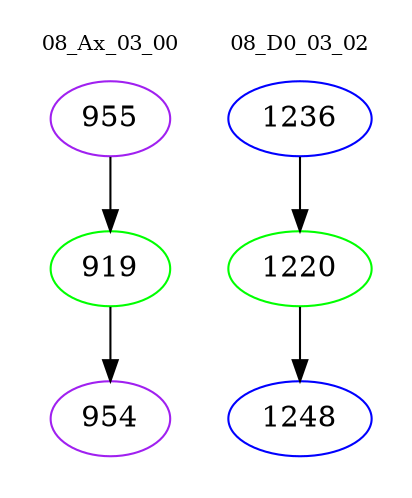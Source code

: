 digraph{
subgraph cluster_0 {
color = white
label = "08_Ax_03_00";
fontsize=10;
T0_955 [label="955", color="purple"]
T0_955 -> T0_919 [color="black"]
T0_919 [label="919", color="green"]
T0_919 -> T0_954 [color="black"]
T0_954 [label="954", color="purple"]
}
subgraph cluster_1 {
color = white
label = "08_D0_03_02";
fontsize=10;
T1_1236 [label="1236", color="blue"]
T1_1236 -> T1_1220 [color="black"]
T1_1220 [label="1220", color="green"]
T1_1220 -> T1_1248 [color="black"]
T1_1248 [label="1248", color="blue"]
}
}
